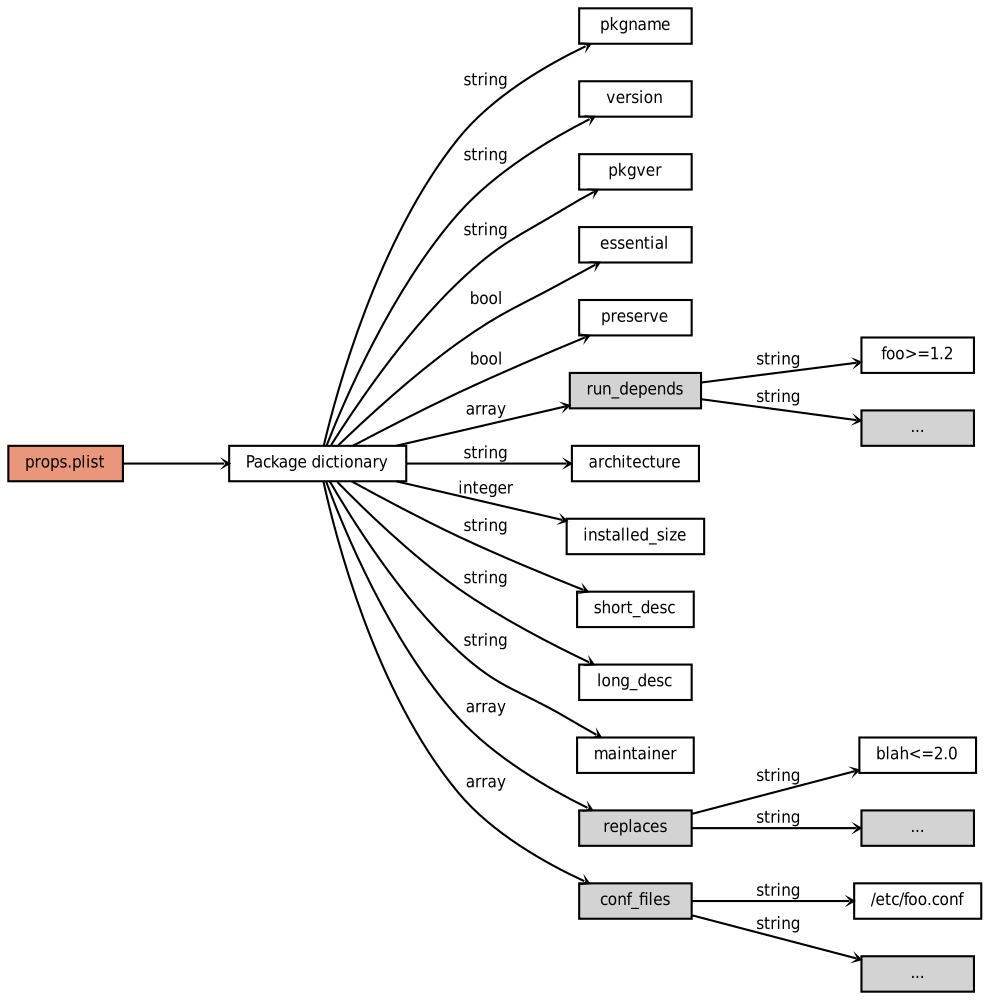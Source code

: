 digraph pkg_props_dictionary {
	graph [rankdir=LR,ranksep="0.7"];
	edge [arrowhead="vee",arrowsize="0.2",fontname="DejaVuSansCondensed",fontsize="8"];
	node [height=".1",shape=box,fontname="DejaVuSansCondensed",fontsize="8"];
	props_plist -> main;
	props_plist [style=filled,fillcolor="darksalmon",label="props.plist"];
	main [label="Package dictionary"];
	main -> pkgname [label="string"];
	main -> version [label="string"];
	main -> pkgver [label="string"];
	main -> essential [label="bool"];
	main -> preserve [label="bool"];
	main -> run_depends [label="array"];
	run_depends [style=filled];
	run_depends -> rundep1_string [label="string"];
	run_depends -> rundep2_string [label="string"];
	rundep1_string [label="foo>=1.2"];
	rundep2_string [style=filled,label="..."];
	main -> architecture [label="string"];
	main -> instsize [label="integer"];
	instsize [label="installed_size"];
	main -> short_desc [label="string"]
	main -> long_desc [label="string"];
	main -> maintainer [label="string"];
	main -> replaces [label="array"];
	replaces [style=filled];
	replaces -> replace1_string [label="string"];
	replaces -> replace2_string [label="string"];
	replace1_string [label="blah<=2.0"];
	replace2_string [style=filled,label="..."];
	main -> conf_files [label="array"];
	conf_files [style=filled];
	conf_files -> cffile1 [style=filled,label="string"];
	conf_files -> cffile2 [style=filled,label="string"];
	cffile1 [label="/etc/foo.conf"];
	cffile2 [style=filled,label="..."];
}
